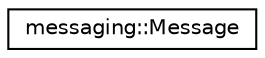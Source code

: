 digraph "Graphical Class Hierarchy"
{
 // LATEX_PDF_SIZE
  edge [fontname="Helvetica",fontsize="10",labelfontname="Helvetica",labelfontsize="10"];
  node [fontname="Helvetica",fontsize="10",shape=record];
  rankdir="LR";
  Node0 [label="messaging::Message",height=0.2,width=0.4,color="black", fillcolor="white", style="filled",URL="$classmessaging_1_1_message.html",tooltip=" "];
}
